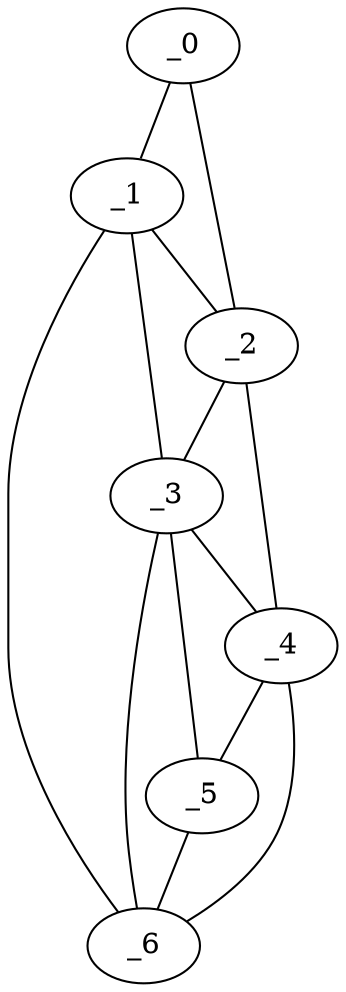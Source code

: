 graph "obj97__270.gxl" {
	_0	 [x=31,
		y=11];
	_1	 [x=40,
		y=13];
	_0 -- _1	 [valence=1];
	_2	 [x=65,
		y=2];
	_0 -- _2	 [valence=1];
	_1 -- _2	 [valence=2];
	_3	 [x=65,
		y=12];
	_1 -- _3	 [valence=2];
	_6	 [x=97,
		y=13];
	_1 -- _6	 [valence=1];
	_2 -- _3	 [valence=1];
	_4	 [x=74,
		y=3];
	_2 -- _4	 [valence=1];
	_3 -- _4	 [valence=2];
	_5	 [x=90,
		y=10];
	_3 -- _5	 [valence=1];
	_3 -- _6	 [valence=1];
	_4 -- _5	 [valence=2];
	_4 -- _6	 [valence=1];
	_5 -- _6	 [valence=2];
}
